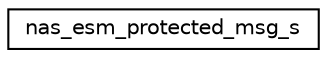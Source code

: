 digraph "Graphical Class Hierarchy"
{
 // LATEX_PDF_SIZE
  edge [fontname="Helvetica",fontsize="10",labelfontname="Helvetica",labelfontsize="10"];
  node [fontname="Helvetica",fontsize="10",shape=record];
  rankdir="LR";
  Node0 [label="nas_esm_protected_msg_s",height=0.2,width=0.4,color="black", fillcolor="white", style="filled",URL="$structnas__esm__protected__msg__s.html",tooltip=" "];
}
